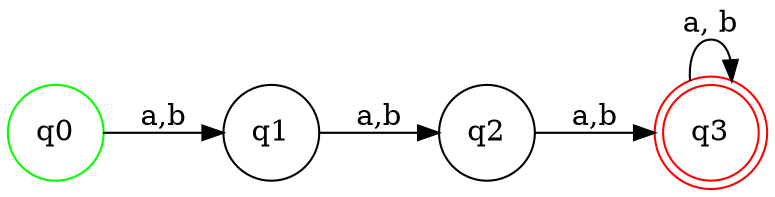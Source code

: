 digraph G1{
  rankdir=LR;
  node [shape = doublecircle]; q3;
  node [shape = circle];
  q0 [color = green];
  q3 [color = red];
  q0 -> q1 [label = "a,b"];
  q1 -> q2 [label = "a,b"];
  q2 -> q3 [label = "a,b"];
  q3 -> q3 [label = "a, b"];
}
